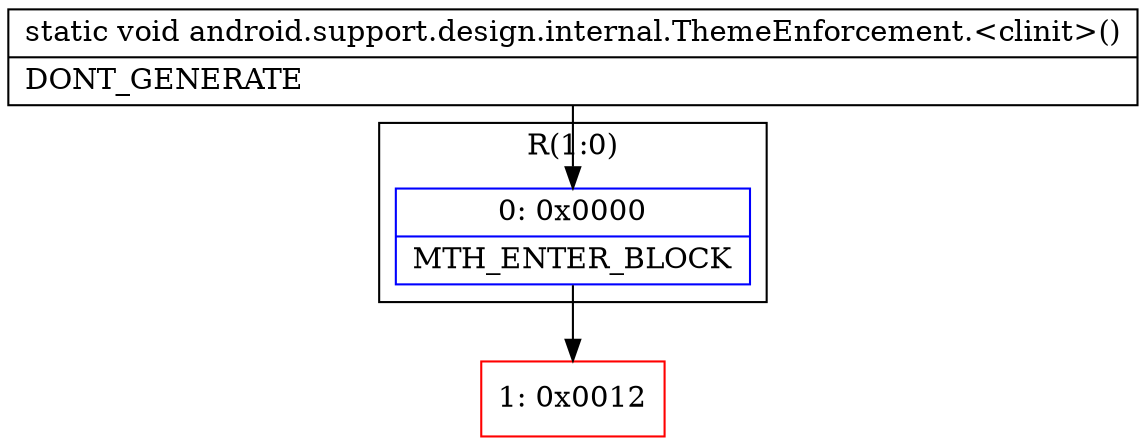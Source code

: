 digraph "CFG forandroid.support.design.internal.ThemeEnforcement.\<clinit\>()V" {
subgraph cluster_Region_1311480040 {
label = "R(1:0)";
node [shape=record,color=blue];
Node_0 [shape=record,label="{0\:\ 0x0000|MTH_ENTER_BLOCK\l}"];
}
Node_1 [shape=record,color=red,label="{1\:\ 0x0012}"];
MethodNode[shape=record,label="{static void android.support.design.internal.ThemeEnforcement.\<clinit\>()  | DONT_GENERATE\l}"];
MethodNode -> Node_0;
Node_0 -> Node_1;
}


